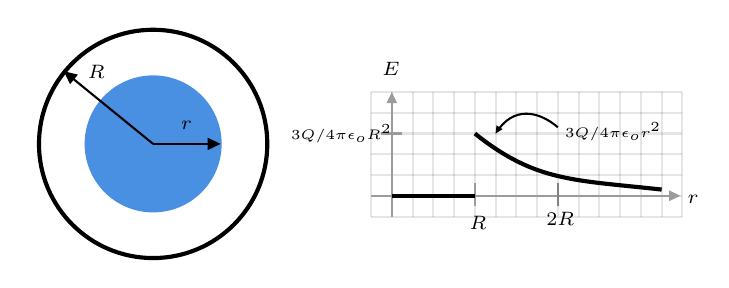 

\tikzset{every picture/.style={line width=0.75pt}} %set default line width to 0.75pt        

\begin{tikzpicture}[x=0.75pt,y=0.75pt,yscale=-1,xscale=1]
%uncomment if require: \path (0,128); %set diagram left start at 0, and has height of 128

%Shape: Circle [id:dp20040224525381878] 
\draw  [color={rgb, 255:red, 74; green, 144; blue, 226 }  ,draw opacity=1 ][fill={rgb, 255:red, 74; green, 144; blue, 226 }  ,fill opacity=1 ] (32.49,65) .. controls (32.49,47.04) and (47.04,32.49) .. (65,32.49) .. controls (82.96,32.49) and (97.51,47.04) .. (97.51,65) .. controls (97.51,82.96) and (82.96,97.51) .. (65,97.51) .. controls (47.04,97.51) and (32.49,82.96) .. (32.49,65) -- cycle ;
%Shape: Circle [id:dp8916595576059034] 
\draw  [line width=1.5]  (10,65) .. controls (10,34.62) and (34.62,10) .. (65,10) .. controls (95.38,10) and (120,34.62) .. (120,65) .. controls (120,95.38) and (95.38,120) .. (65,120) .. controls (34.62,120) and (10,95.38) .. (10,65) -- cycle ;
%Straight Lines [id:da7513452876992421] 
\draw    (65,65) -- (94.51,65) ;
\draw [shift={(97.51,65)}, rotate = 180] [fill={rgb, 255:red, 0; green, 0; blue, 0 }  ][line width=0.08]  [draw opacity=0] (6.25,-3) -- (0,0) -- (6.25,3) -- cycle    ;
%Straight Lines [id:da8578868115778884] 
\draw    (65,65) -- (24.33,31.89) ;
\draw [shift={(22,30)}, rotate = 39.14] [fill={rgb, 255:red, 0; green, 0; blue, 0 }  ][line width=0.08]  [draw opacity=0] (6.25,-3) -- (0,0) -- (6.25,3) -- cycle    ;
%Shape: Grid [id:dp7809548371956838] 
\draw  [draw opacity=0] (170,40) -- (320,40) -- (320,100) -- (170,100) -- cycle ; \draw  [color={rgb, 255:red, 0; green, 0; blue, 0 }  ,draw opacity=0.1 ] (170,40) -- (170,100)(180,40) -- (180,100)(190,40) -- (190,100)(200,40) -- (200,100)(210,40) -- (210,100)(220,40) -- (220,100)(230,40) -- (230,100)(240,40) -- (240,100)(250,40) -- (250,100)(260,40) -- (260,100)(270,40) -- (270,100)(280,40) -- (280,100)(290,40) -- (290,100)(300,40) -- (300,100)(310,40) -- (310,100) ; \draw  [color={rgb, 255:red, 0; green, 0; blue, 0 }  ,draw opacity=0.1 ] (170,40) -- (320,40)(170,50) -- (320,50)(170,60) -- (320,60)(170,70) -- (320,70)(170,80) -- (320,80)(170,90) -- (320,90) ; \draw  [color={rgb, 255:red, 0; green, 0; blue, 0 }  ,draw opacity=0.1 ]  ;
%Straight Lines [id:da5002568537509797] 
\draw [color={rgb, 255:red, 0; green, 0; blue, 0 }  ,draw opacity=0.1 ]   (170,100) -- (320,100) ;
%Straight Lines [id:da09134212910137607] 
\draw [color={rgb, 255:red, 0; green, 0; blue, 0 }  ,draw opacity=0.1 ]   (320,100) -- (320,40) ;

%Straight Lines [id:da31101177303364036] 
\draw [color={rgb, 255:red, 155; green, 155; blue, 155 }  ,draw opacity=1 ]   (180,43) -- (180,100) ;
\draw [shift={(180,40)}, rotate = 90] [fill={rgb, 255:red, 155; green, 155; blue, 155 }  ,fill opacity=1 ][line width=0.08]  [draw opacity=0] (5.36,-2.57) -- (0,0) -- (5.36,2.57) -- cycle    ;
%Straight Lines [id:da17469793011953216] 
\draw [color={rgb, 255:red, 155; green, 155; blue, 155 }  ,draw opacity=1 ]   (170,90) -- (316,90) ;
\draw [shift={(319,90)}, rotate = 180] [fill={rgb, 255:red, 155; green, 155; blue, 155 }  ,fill opacity=1 ][line width=0.08]  [draw opacity=0] (5.36,-2.57) -- (0,0) -- (5.36,2.57) -- cycle    ;
%Straight Lines [id:da059953978515083106] 
\draw [color={rgb, 255:red, 155; green, 155; blue, 155 }  ,draw opacity=1 ]   (220,84) -- (220,95) ;
%Straight Lines [id:da24478782587243564] 
\draw [line width=1.5]    (180,90) -- (220,90) ;
%Straight Lines [id:da27346654142823046] 
\draw [color={rgb, 255:red, 155; green, 155; blue, 155 }  ,draw opacity=1 ]   (175,60) -- (185,60) ;
%Curve Lines [id:da46273645063648505] 
\draw [line width=1.5]    (220,60) .. controls (249.2,83.28) and (267.2,82.28) .. (310,87) ;
%Curve Lines [id:da7493706286742585] 
\draw    (231.84,57.37) .. controls (240.87,45.94) and (252.71,50.72) .. (260,57) ;
\draw [shift={(230,60)}, rotate = 302.01] [fill={rgb, 255:red, 0; green, 0; blue, 0 }  ][line width=0.08]  [draw opacity=0] (3.57,-1.72) -- (0,0) -- (3.57,1.72) -- cycle    ;
%Straight Lines [id:da7285565346879526] 
\draw [color={rgb, 255:red, 128; green, 128; blue, 128 }  ,draw opacity=1 ]   (260,84) -- (260,95) ;

% Text Node
\draw (32,25.4) node [anchor=north west][inner sep=0.75pt]  [font=\scriptsize]  {$R$};
% Text Node
\draw (77,52.4) node [anchor=north west][inner sep=0.75pt]  [font=\scriptsize]  {$r$};
% Text Node
\draw (174,24.4) node [anchor=north west][inner sep=0.75pt]  [font=\scriptsize]  {$E$};
% Text Node
\draw (216,98.4) node [anchor=north west][inner sep=0.75pt]  [font=\scriptsize]  {$R$};
% Text Node
\draw (321,88.4) node [anchor=north west][inner sep=0.75pt]  [font=\scriptsize]  {$r$};
% Text Node
\draw (130,54.4) node [anchor=north west][inner sep=0.75pt]  [font=\tiny]  {$3Q/4\pi \epsilon _{o} R^{2}$};
% Text Node
\draw (262,53.4) node [anchor=north west][inner sep=0.75pt]  [font=\tiny]  {$3Q/4\pi \epsilon _{o} r^{2}$};
% Text Node
\draw (253,96.37) node [anchor=north west][inner sep=0.75pt]  [font=\scriptsize]  {$2R$};


\end{tikzpicture}
